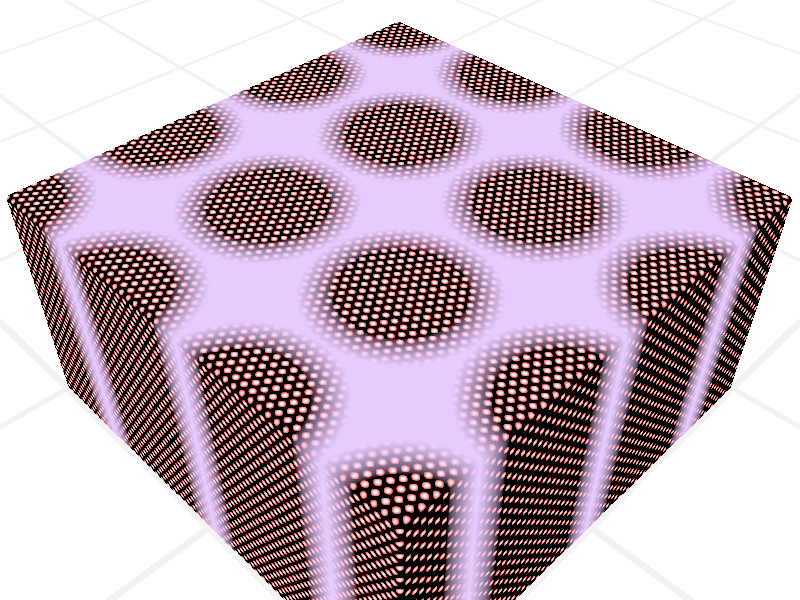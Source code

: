 // POV-Ray 3.6/3.7 Scene File "pigment_pattern_1.pov"
// author: Friedrich A. Lohmueller, Dec-2012
// email: Friedrich.Lohmueller_at_t-online.de
// homepage: http://www.f-lohmueller.de
//--------------------------------------------------------------------------
#version 3.6;
global_settings{ assumed_gamma 1.0 } 
#default{ finish{ ambient 0.1 diffuse 0.9 }}
//--------------------------------------------------------------------------
#include "colors.inc"
#include "textures.inc"
#include "glass.inc"
#include "metals.inc"
#include "golds.inc"
#include "stones.inc"
#include "woods.inc"
#include "shapes.inc"
#include "shapes2.inc"
#include "functions.inc"
#include "math.inc"
#include "transforms.inc"
//--------------------------------------------------------------------------------------------------------<<<<
//--------------------------------------------------------------------------------------------------------<<<<
//------------------------------------------------------------- Camera_Position, Camera_look_at, Camera_Angle
#declare Camera_Number = 1 ;
//--------------------------------------------------------------------------------------------------------<<<<
//--------------------------------------------------------------------------------------------------------<<<<
#switch ( Camera_Number )
#case (0)
  #declare Camera_Position = < 0.00, 1.00, -5.00> ;  // front view
  #declare Camera_Look_At  = < 0.00, 1.00,  0.00> ;
  #declare Camera_Angle    =  65 ;
#break
#case (1)
  #declare Camera_Position = < 2.00, 3.00, -2.00> ;  // diagonal view
  #declare Camera_Look_At  = < 0.00, 0.50,  0.00> ;
  #declare Camera_Angle    =  45 ;
#break
#case (2)
  #declare Camera_Position = < 0.00, 1.00,-20.00> ;  // front view
  #declare Camera_Look_At  = < 0.00, 1.00,  0.00> ;
  #declare Camera_Angle    =  65 ;
#break
#case (3)
  #declare Camera_Position = < 0.00, 8.00,  0+0.000> ;  // top view
  #declare Camera_Look_At  = < 0.00, 0.00,  0+0.001> ;
  #declare Camera_Angle    =  65 ;
#break
#else
  #declare Camera_Position = < 0.00, 1.00,-20.00> ;  // front view
  #declare Camera_Look_At  = < 0.00, 1.00,  0.00> ;
  #declare Camera_Angle    =  65 ;
#break
#end // of "#switch ( Camera_Number )" -----------------------------
//-------------------------------------------------------------------------------------------------------<<<<
//-------------------------------------------------------------------------------------------------------<<<<
camera{ location Camera_Position
        right    x*image_width/image_height
        angle    Camera_Angle
        look_at  Camera_Look_At
      }
//------------------------------------------------------------------------------------------------------<<<<<
//------------------------------------------------------------------------------------------------------<<<<<

//-------------------------------------------------------------------------
//-------------------------------------------------------------------------
// sun --------------------------------------------------------------------
light_source{<1500,2500,-2500> color White*0.9}           // sun light
light_source{ Camera_Position  color rgb<0.9,0.9,1>*0.1}  // flash light

// sky --------------------------------------------------------------------
sky_sphere{ pigment{ gradient <0,1,0>
                     color_map{ [0   color rgb<1,1,1>         ]//White
                                [0.4 color rgb<0.14,0.14,0.56>]//~Navy
                                [0.6 color rgb<0.14,0.14,0.56>]//~Navy
                                [1.0 color rgb<1,1,1>         ]//White
                              }
                     scale 2 }
           } // end of sky_sphere
//-------------------------------------------------------------------------

// ground -----------------------------------------------------------------
//---------------------------------<<< settings of squared plane dimensions
#declare RasterScale = 1.0;
#declare RasterHalfLine  = 0.015;
#declare RasterHalfLineZ = 0.015;
//-------------------------------------------------------------------------
#macro Raster(RScale, HLine)
       pigment{ gradient x scale RScale
                color_map{[0.000   color rgbt<1,1,1,0>*0.9]
                          [0+HLine color rgbt<1,1,1,0>*0.9]
                          [0+HLine color rgbt<1,1,1,1>]
                          [1-HLine color rgbt<1,1,1,1>]
                          [1-HLine color rgbt<1,1,1,0>*0.9]
                          [1.000   color rgbt<1,1,1,0>*0.9]} }
 #end// of Raster(RScale, HLine)-macro
//-------------------------------------------------------------------------


plane { <0,1,0>, 0    // plane with layered textures
        texture { pigment{color White*1.1}
                  finish {ambient 0.45 diffuse 0.85}}
        texture { Raster(RasterScale,RasterHalfLine ) rotate<0,0,0> }
        texture { Raster(RasterScale,RasterHalfLineZ) rotate<0,90,0>}
        rotate<0,0,0>
      }
//------------------------------------------------ end of squared plane XZ

//-------------------------------------------------------------------------
//---------------------------- objects in scene ---------------------------
//-------------------------------------------------------------------------

 


//------------------------------------
#declare Pigment_2 = 
pigment{
  pavement
    number_of_sides 4 //  3 triangle,  4 quadrat, 6 hexagon
    number_of_tiles 1 //  (1 to 5 or 6)
    pattern 1 // from 1 to the maximum relevant VALUE
    // corners:  0 = sharp, 1 = bevelled, 2 = rounded
    exterior 2 // 0, 1 or 2; Not used for hexagon.
    interior 0 // 0, 1 or 2
    form 0//  0, 1, 2
    color_map{
     [ 0.00 color rgb<1,1,1>*1 ]
     [ 0.65 color rgb<1,1,1>*0.5 ]
     [ 1.00 color rgb<1,1,1>*0 ]
    } // end color_map
} // end pigment
//-------------------------------


//------------------------------------
#declare Pigment_3 = 
pigment{ 
  leopard scale 0.075  turbulence 0
    color_map{
     [0.00 color rgb<0,0,0>]
     [0.2  color rgb<0,0,0>]
     [0.2  color rgb<0.7,0,0>]
     [1.00 color rgb<1,1,1>]
    }//end color_map
  rotate<45,0,0>
} // end pigment

object{ 
  Round_Box(<-1,0,-1>,<1,1,0.99>,0.02,0)  
  texture{ 
    pigment{ 
      pigment_pattern{
        Pigment_2 scale 0.65   
        translate<0.15,0,0.10>
      } // pigment_pattern 
      pigment_map{ 
       [ 0.00 color rgb<0.8,0.6,1>  ]   
       [ 0.50 Pigment_3 scale 0.08]  
       [ 1.00 Pigment_3 scale 0.08]
      } // pigment_map
      scale 1.02 
      translate<-0.11,0.02,-0.14>
    } // pigment
    finish { phong 1 }
    scale  1
  } // texture 
  rotate<0, 0,0> translate<0,0,0>
} // ------------------------------- 
